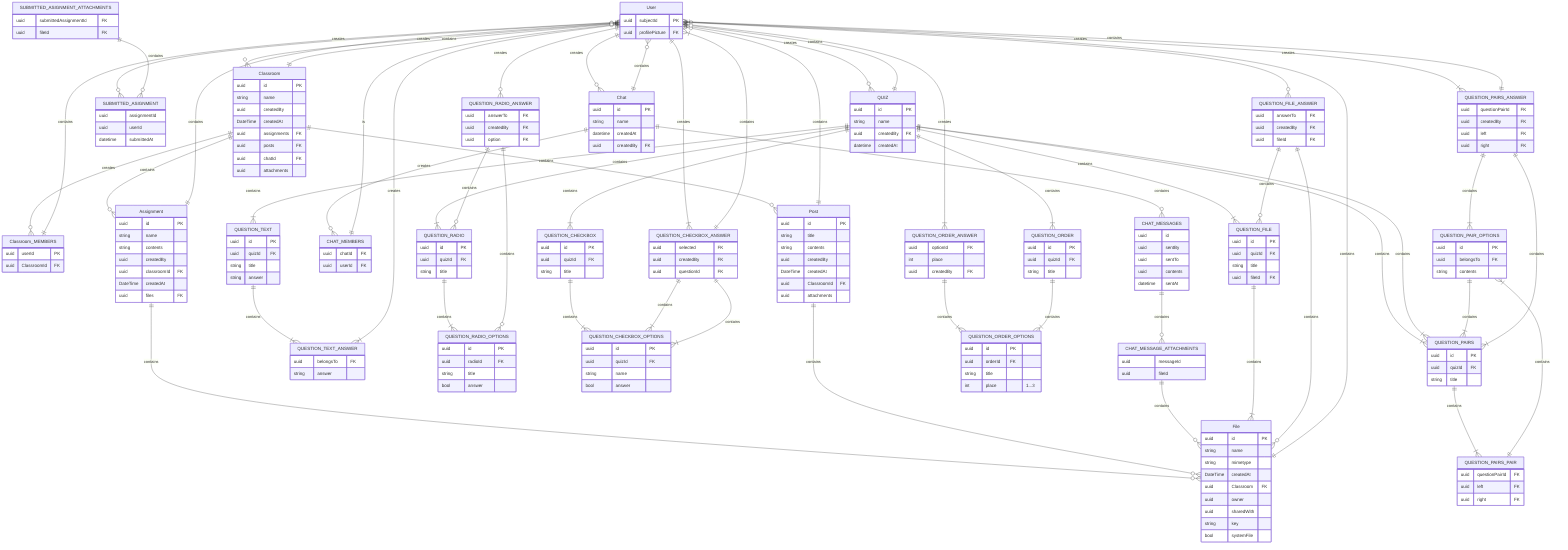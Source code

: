 erDiagram

        User {
            uuid subjectId PK
            uuid profilePicture FK
        }
  

        %% 
        %% CLASSROOM
        %% 
        Classroom {
            uuid id PK
            string name
            uuid createdBy
            DateTime createdAt
            uuid assignments FK
            uuid posts FK
            uuid chatId FK
            uuid attachments
        }
        Classroom ||--o{ User : contains
        User ||--o{ Classroom : creates
        Classroom ||--o{ Classroom_MEMBERS : creates
        
        Classroom_MEMBERS ||--o{ User : contains
        Classroom_MEMBERS {
            uuid userId PK
            uuid ClassroomId FK
        }


        %% 
        %% ASSIGNMENT
        %% 
        Classroom ||--o{ Assignment : contains
        Assignment ||--o{ File : contains
        Assignment ||--o{ User : contains
        Assignment {
            uuid id PK
            string name
            string contents
            uuid createdBy
            uuid classroomId FK
            DateTime createdAt
            uuid files FK
        }
        User ||--o{  SUBMITTED_ASIGNMENT : creates
        SUBMITTED_ASIGNMENT {
            uuid assignmentId
            uuid userId
            datetime submittedAt
        }
        SUBMITTED_ASIGNMENT_ATTACHMENTS ||--o{ SUBMITTED_ASIGNMENT : contains
        SUBMITTED_ASIGNMENT_ATTACHMENTS {
            uuid submittedAssignmentId FK
            uuid fileId FK
        }

        Classroom ||--o{ Post : contains
        Post ||--o{ File : contains
        Post ||--o{ User : contains

        Post {
            uuid id PK
            string title
            string contents
            uuid createdBy
            DateTime createdAt
            uuid ClassroomId FK
            uuid attachments
        }


        %% 
        %% FILE
        %% 
        File ||--o{ User : contains
        File {
            uuid id PK
            string name
            string mimetype
            DateTime createdAt
            uuid Classroom FK
            uuid owner
            uuid sharedWith
            string key
            bool systemFile
        }

        %% 
        %% CHAT
        %% 
        Chat ||--o{ CHAT_MEMBERS : creates
        Chat ||--o{ User : contains
        User ||--o{ Chat : creates
        Chat ||--o{ CHAT_MESSAGES : contains
        Chat {
            uuid id PK
            string name
            datetime createdAt
            uuid createdBy FK
        }

        CHAT_MEMBERS ||--o{ User : "is"
        CHAT_MEMBERS {
            uuid chatId FK
            uuid userId FK
        }

        CHAT_MESSAGES {
            uuid id
            uuid sentBy
            uuid sentTo
            uuid contents
            datetime sentAt
        }

        CHAT_MESSAGES ||--o{ CHAT_MESSAGE_ATTACHMENTS : contains
        CHAT_MESSAGE_ATTACHMENTS ||--o{ File : contains
        CHAT_MESSAGE_ATTACHMENTS {
            uuid messageId
            uuid fileId

        }


        %% 
        %% QUESTIONS/QUIZ
        %% 
        QUIZ ||--|{  QUESTION_TEXT : contains
        QUESTION_TEXT {
            uuid id PK
            uuid quizId FK
            string title
            string answer
        }
        QUESTION_TEXT ||--|{  QUESTION_TEXT_ANSWER : contains
        User ||--|{  QUESTION_TEXT_ANSWER : creates
        QUESTION_TEXT_ANSWER {
            uuid belongsTo FK
            string answer
        }

        QUIZ ||--|{  QUESTION_RADIO : contains
        QUESTION_RADIO {
            uuid id PK
            uuid quizId FK
            string title
        }
        QUESTION_RADIO ||--|{  QUESTION_RADIO_OPTIONS : contains
        QUESTION_RADIO_OPTIONS {
            uuid id PK
            uuid radioId FK
            string title
            bool answer
        }
        User ||--o{ QUESTION_RADIO_ANSWER : creates
        QUESTION_RADIO_ANSWER ||--o{ QUESTION_RADIO : contains
        QUESTION_RADIO_ANSWER ||--o{ QUESTION_RADIO_OPTIONS : contains
        QUESTION_RADIO_ANSWER {
            uuid answerTo FK
            uuid createdBy FK
            uuid option FK
        }


        QUIZ ||--|{  QUESTION_CHECKBOX : contains
        QUESTION_CHECKBOX {
            uuid id PK
            uuid quizId FK
            string title
        }
        QUESTION_CHECKBOX ||--|{  QUESTION_CHECKBOX_OPTIONS : contains
        QUESTION_CHECKBOX_OPTIONS {
            uuid id PK
            uuid quizId FK
            string name
            bool answer
        }
        QUESTION_CHECKBOX_ANSWER ||--|{  QUESTION_CHECKBOX_OPTIONS : contains
        QUESTION_CHECKBOX_ANSWER ||--|{  QUESTION_CHECKBOX_OPTIONS : contains
        QUESTION_CHECKBOX_ANSWER ||--|{  User : contains
        User ||--|{  QUESTION_CHECKBOX_ANSWER : creates
        QUESTION_CHECKBOX_ANSWER {
            uuid selected FK
            uuid createdBy FK
            uuid questionId FK
        }

        QUIZ ||--|{  QUESTION_PAIRS : contains
        QUESTION_PAIRS {
            uuid id PK
            uuid quizId FK
            string title
        }
        QUIZ ||--|{  QUESTION_PAIRS : contains
        QUESTION_PAIRS ||--|{  QUESTION_PAIRS_PAIR : contains
        QUESTION_PAIRS_PAIR ||--|{   QUESTION_PAIR_OPTIONS: contains
        QUESTION_PAIRS_PAIR {
            uuid questionPairId FK
            uuid left FK
            uuid right FK
        }

        QUESTION_PAIR_OPTIONS ||--|{   QUESTION_PAIRS : contains
        QUESTION_PAIR_OPTIONS {
            uuid id PK
            uuid belongsTo FK
            string contents
        }

        User ||--|{   QUESTION_PAIRS_ANSWER: creates
        QUESTION_PAIRS_ANSWER ||--|{   User: contains
        QUESTION_PAIRS_ANSWER ||--|{   QUESTION_PAIR_OPTIONS: contains
        QUESTION_PAIRS_ANSWER ||--|{   QUESTION_PAIRS: contains
        QUESTION_PAIRS_ANSWER {
            uuid questionPairId FK
            uuid createdBy FK
            uuid left FK
            uuid right FK
        }

        QUIZ ||--|{  QUESTION_ORDER : contains
        QUESTION_ORDER {
            uuid id PK
            uuid quizId FK
            string title
        }
        QUESTION_ORDER_ANSWER ||--|{  QUESTION_ORDER_OPTIONS : contains
        User ||--|{  QUESTION_ORDER_ANSWER : creates
        QUESTION_ORDER_ANSWER {
            uuid optionId FK
            int place
            uuid createdBy FK
        }

        QUESTION_ORDER ||--|{  QUESTION_ORDER_OPTIONS : contains
        QUESTION_ORDER_OPTIONS {
            uuid id PK
            uuid orderId FK
            string title
            int place "1...3"
        }

        QUIZ ||--|{  QUESTION_FILE : contains
        QUESTION_FILE ||--|{  File : contains
        QUESTION_FILE {
            uuid id PK
            uuid quizId FK
            string title
            uuid fileId FK
        }
        User ||--o{ QUESTION_FILE_ANSWER : creates
        QUESTION_FILE_ANSWER ||--o{ QUESTION_FILE : contains
        QUESTION_FILE_ANSWER ||--o{ File : contains
        QUESTION_FILE_ANSWER {
            uuid answerTo FK
            uuid createdBy FK
            uuid fileId FK
        }

     
        User ||--o{ QUIZ : creates
        QUIZ ||--o{ User : contains
        QUIZ {
            uuid id PK
            string name
            uuid createdBy FK
            datetime createdAt
        }